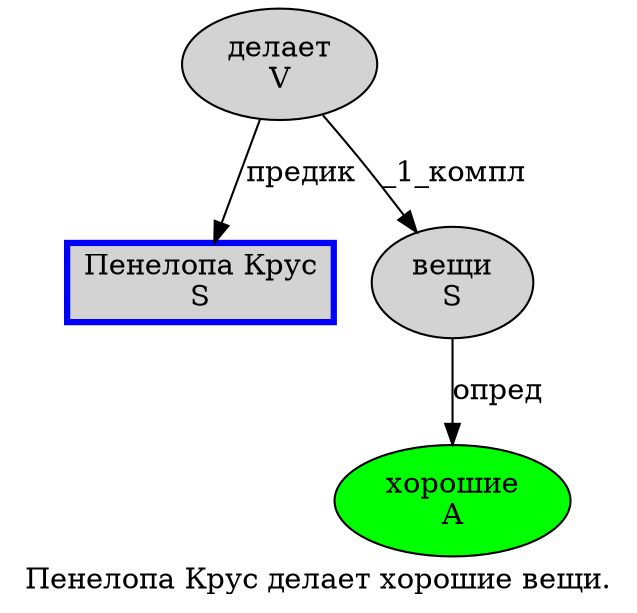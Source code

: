 digraph SENTENCE_54 {
	graph [label="Пенелопа Крус делает хорошие вещи."]
	node [style=filled]
		0 [label="Пенелопа Крус
S" color=blue fillcolor=lightgray penwidth=3 shape=box]
		1 [label="делает
V" color="" fillcolor=lightgray penwidth=1 shape=ellipse]
		2 [label="хорошие
A" color="" fillcolor=green penwidth=1 shape=ellipse]
		3 [label="вещи
S" color="" fillcolor=lightgray penwidth=1 shape=ellipse]
			1 -> 0 [label="предик"]
			1 -> 3 [label="_1_компл"]
			3 -> 2 [label="опред"]
}